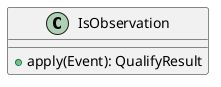@startuml

    class IsObservation [[IsObservation.html]] {
        +apply(Event): QualifyResult
    }

@enduml

